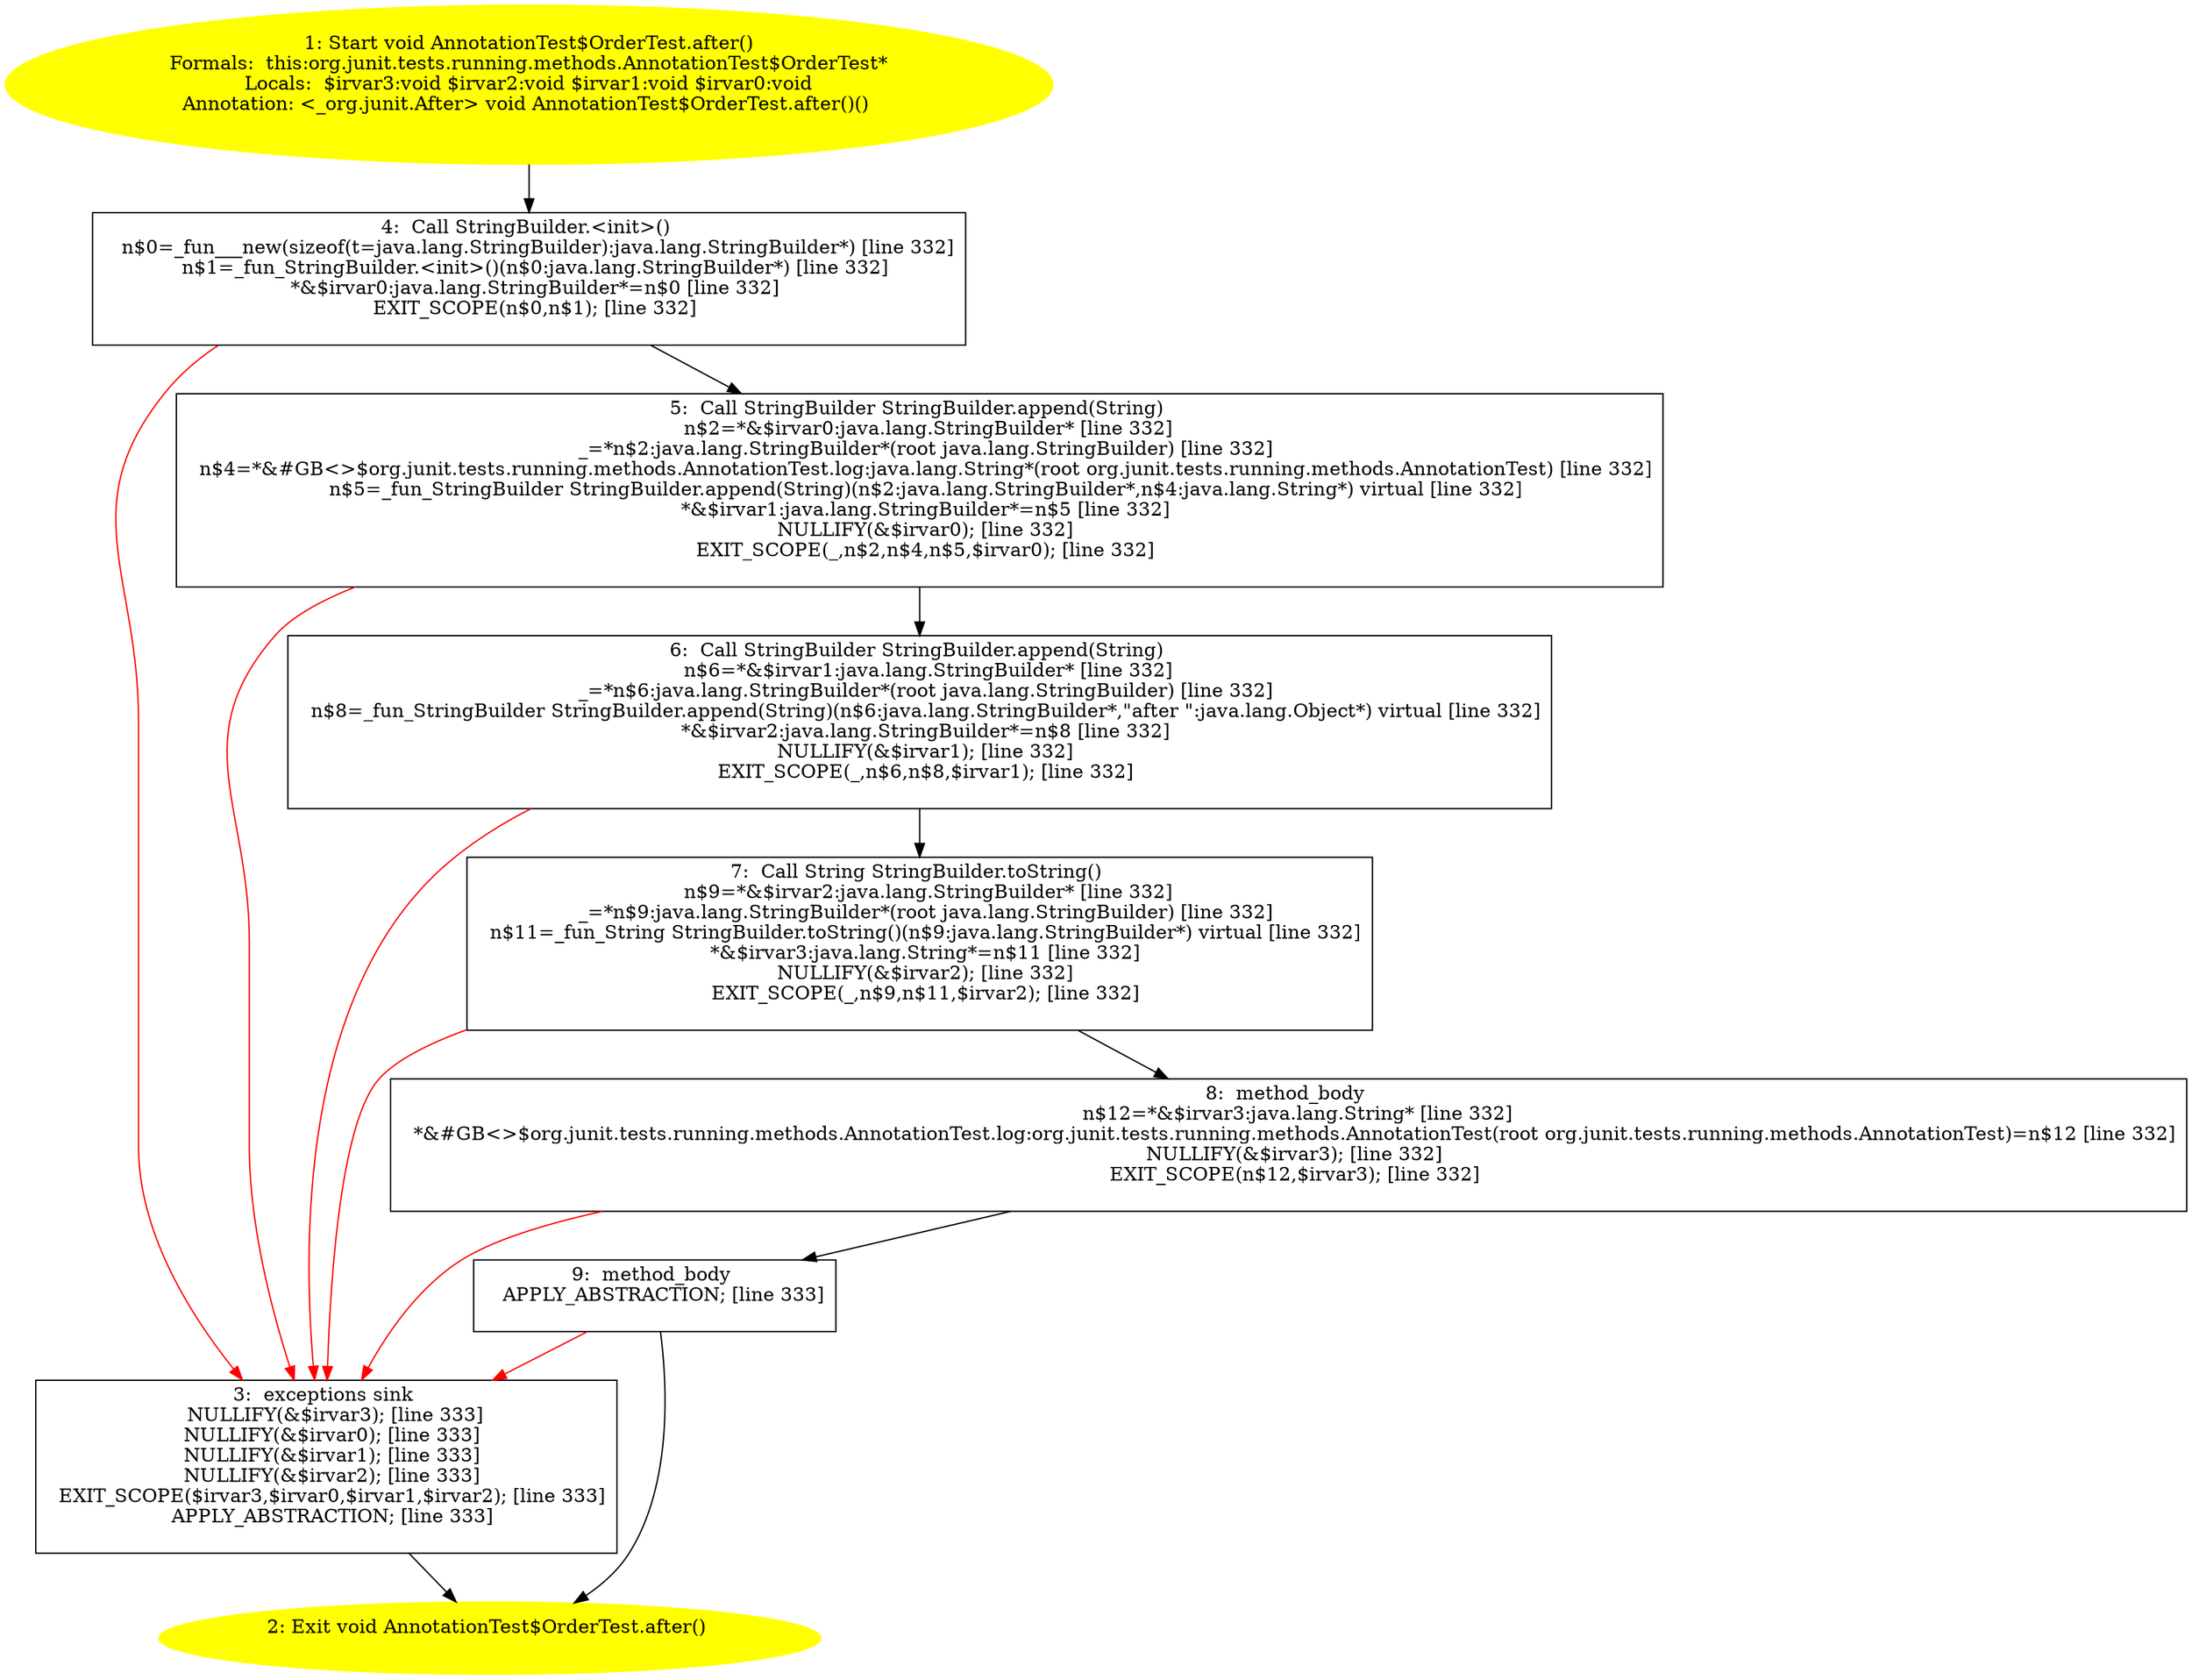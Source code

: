 /* @generated */
digraph cfg {
"org.junit.tests.running.methods.AnnotationTest$OrderTest.after():void.d8528ab0fc5543a6f3214d1c47bdfc32_1" [label="1: Start void AnnotationTest$OrderTest.after()\nFormals:  this:org.junit.tests.running.methods.AnnotationTest$OrderTest*\nLocals:  $irvar3:void $irvar2:void $irvar1:void $irvar0:void\nAnnotation: <_org.junit.After> void AnnotationTest$OrderTest.after()() \n  " color=yellow style=filled]
	

	 "org.junit.tests.running.methods.AnnotationTest$OrderTest.after():void.d8528ab0fc5543a6f3214d1c47bdfc32_1" -> "org.junit.tests.running.methods.AnnotationTest$OrderTest.after():void.d8528ab0fc5543a6f3214d1c47bdfc32_4" ;
"org.junit.tests.running.methods.AnnotationTest$OrderTest.after():void.d8528ab0fc5543a6f3214d1c47bdfc32_2" [label="2: Exit void AnnotationTest$OrderTest.after() \n  " color=yellow style=filled]
	

"org.junit.tests.running.methods.AnnotationTest$OrderTest.after():void.d8528ab0fc5543a6f3214d1c47bdfc32_3" [label="3:  exceptions sink \n   NULLIFY(&$irvar3); [line 333]\n  NULLIFY(&$irvar0); [line 333]\n  NULLIFY(&$irvar1); [line 333]\n  NULLIFY(&$irvar2); [line 333]\n  EXIT_SCOPE($irvar3,$irvar0,$irvar1,$irvar2); [line 333]\n  APPLY_ABSTRACTION; [line 333]\n " shape="box"]
	

	 "org.junit.tests.running.methods.AnnotationTest$OrderTest.after():void.d8528ab0fc5543a6f3214d1c47bdfc32_3" -> "org.junit.tests.running.methods.AnnotationTest$OrderTest.after():void.d8528ab0fc5543a6f3214d1c47bdfc32_2" ;
"org.junit.tests.running.methods.AnnotationTest$OrderTest.after():void.d8528ab0fc5543a6f3214d1c47bdfc32_4" [label="4:  Call StringBuilder.<init>() \n   n$0=_fun___new(sizeof(t=java.lang.StringBuilder):java.lang.StringBuilder*) [line 332]\n  n$1=_fun_StringBuilder.<init>()(n$0:java.lang.StringBuilder*) [line 332]\n  *&$irvar0:java.lang.StringBuilder*=n$0 [line 332]\n  EXIT_SCOPE(n$0,n$1); [line 332]\n " shape="box"]
	

	 "org.junit.tests.running.methods.AnnotationTest$OrderTest.after():void.d8528ab0fc5543a6f3214d1c47bdfc32_4" -> "org.junit.tests.running.methods.AnnotationTest$OrderTest.after():void.d8528ab0fc5543a6f3214d1c47bdfc32_5" ;
	 "org.junit.tests.running.methods.AnnotationTest$OrderTest.after():void.d8528ab0fc5543a6f3214d1c47bdfc32_4" -> "org.junit.tests.running.methods.AnnotationTest$OrderTest.after():void.d8528ab0fc5543a6f3214d1c47bdfc32_3" [color="red" ];
"org.junit.tests.running.methods.AnnotationTest$OrderTest.after():void.d8528ab0fc5543a6f3214d1c47bdfc32_5" [label="5:  Call StringBuilder StringBuilder.append(String) \n   n$2=*&$irvar0:java.lang.StringBuilder* [line 332]\n  _=*n$2:java.lang.StringBuilder*(root java.lang.StringBuilder) [line 332]\n  n$4=*&#GB<>$org.junit.tests.running.methods.AnnotationTest.log:java.lang.String*(root org.junit.tests.running.methods.AnnotationTest) [line 332]\n  n$5=_fun_StringBuilder StringBuilder.append(String)(n$2:java.lang.StringBuilder*,n$4:java.lang.String*) virtual [line 332]\n  *&$irvar1:java.lang.StringBuilder*=n$5 [line 332]\n  NULLIFY(&$irvar0); [line 332]\n  EXIT_SCOPE(_,n$2,n$4,n$5,$irvar0); [line 332]\n " shape="box"]
	

	 "org.junit.tests.running.methods.AnnotationTest$OrderTest.after():void.d8528ab0fc5543a6f3214d1c47bdfc32_5" -> "org.junit.tests.running.methods.AnnotationTest$OrderTest.after():void.d8528ab0fc5543a6f3214d1c47bdfc32_6" ;
	 "org.junit.tests.running.methods.AnnotationTest$OrderTest.after():void.d8528ab0fc5543a6f3214d1c47bdfc32_5" -> "org.junit.tests.running.methods.AnnotationTest$OrderTest.after():void.d8528ab0fc5543a6f3214d1c47bdfc32_3" [color="red" ];
"org.junit.tests.running.methods.AnnotationTest$OrderTest.after():void.d8528ab0fc5543a6f3214d1c47bdfc32_6" [label="6:  Call StringBuilder StringBuilder.append(String) \n   n$6=*&$irvar1:java.lang.StringBuilder* [line 332]\n  _=*n$6:java.lang.StringBuilder*(root java.lang.StringBuilder) [line 332]\n  n$8=_fun_StringBuilder StringBuilder.append(String)(n$6:java.lang.StringBuilder*,\"after \":java.lang.Object*) virtual [line 332]\n  *&$irvar2:java.lang.StringBuilder*=n$8 [line 332]\n  NULLIFY(&$irvar1); [line 332]\n  EXIT_SCOPE(_,n$6,n$8,$irvar1); [line 332]\n " shape="box"]
	

	 "org.junit.tests.running.methods.AnnotationTest$OrderTest.after():void.d8528ab0fc5543a6f3214d1c47bdfc32_6" -> "org.junit.tests.running.methods.AnnotationTest$OrderTest.after():void.d8528ab0fc5543a6f3214d1c47bdfc32_7" ;
	 "org.junit.tests.running.methods.AnnotationTest$OrderTest.after():void.d8528ab0fc5543a6f3214d1c47bdfc32_6" -> "org.junit.tests.running.methods.AnnotationTest$OrderTest.after():void.d8528ab0fc5543a6f3214d1c47bdfc32_3" [color="red" ];
"org.junit.tests.running.methods.AnnotationTest$OrderTest.after():void.d8528ab0fc5543a6f3214d1c47bdfc32_7" [label="7:  Call String StringBuilder.toString() \n   n$9=*&$irvar2:java.lang.StringBuilder* [line 332]\n  _=*n$9:java.lang.StringBuilder*(root java.lang.StringBuilder) [line 332]\n  n$11=_fun_String StringBuilder.toString()(n$9:java.lang.StringBuilder*) virtual [line 332]\n  *&$irvar3:java.lang.String*=n$11 [line 332]\n  NULLIFY(&$irvar2); [line 332]\n  EXIT_SCOPE(_,n$9,n$11,$irvar2); [line 332]\n " shape="box"]
	

	 "org.junit.tests.running.methods.AnnotationTest$OrderTest.after():void.d8528ab0fc5543a6f3214d1c47bdfc32_7" -> "org.junit.tests.running.methods.AnnotationTest$OrderTest.after():void.d8528ab0fc5543a6f3214d1c47bdfc32_8" ;
	 "org.junit.tests.running.methods.AnnotationTest$OrderTest.after():void.d8528ab0fc5543a6f3214d1c47bdfc32_7" -> "org.junit.tests.running.methods.AnnotationTest$OrderTest.after():void.d8528ab0fc5543a6f3214d1c47bdfc32_3" [color="red" ];
"org.junit.tests.running.methods.AnnotationTest$OrderTest.after():void.d8528ab0fc5543a6f3214d1c47bdfc32_8" [label="8:  method_body \n   n$12=*&$irvar3:java.lang.String* [line 332]\n  *&#GB<>$org.junit.tests.running.methods.AnnotationTest.log:org.junit.tests.running.methods.AnnotationTest(root org.junit.tests.running.methods.AnnotationTest)=n$12 [line 332]\n  NULLIFY(&$irvar3); [line 332]\n  EXIT_SCOPE(n$12,$irvar3); [line 332]\n " shape="box"]
	

	 "org.junit.tests.running.methods.AnnotationTest$OrderTest.after():void.d8528ab0fc5543a6f3214d1c47bdfc32_8" -> "org.junit.tests.running.methods.AnnotationTest$OrderTest.after():void.d8528ab0fc5543a6f3214d1c47bdfc32_9" ;
	 "org.junit.tests.running.methods.AnnotationTest$OrderTest.after():void.d8528ab0fc5543a6f3214d1c47bdfc32_8" -> "org.junit.tests.running.methods.AnnotationTest$OrderTest.after():void.d8528ab0fc5543a6f3214d1c47bdfc32_3" [color="red" ];
"org.junit.tests.running.methods.AnnotationTest$OrderTest.after():void.d8528ab0fc5543a6f3214d1c47bdfc32_9" [label="9:  method_body \n   APPLY_ABSTRACTION; [line 333]\n " shape="box"]
	

	 "org.junit.tests.running.methods.AnnotationTest$OrderTest.after():void.d8528ab0fc5543a6f3214d1c47bdfc32_9" -> "org.junit.tests.running.methods.AnnotationTest$OrderTest.after():void.d8528ab0fc5543a6f3214d1c47bdfc32_2" ;
	 "org.junit.tests.running.methods.AnnotationTest$OrderTest.after():void.d8528ab0fc5543a6f3214d1c47bdfc32_9" -> "org.junit.tests.running.methods.AnnotationTest$OrderTest.after():void.d8528ab0fc5543a6f3214d1c47bdfc32_3" [color="red" ];
}
